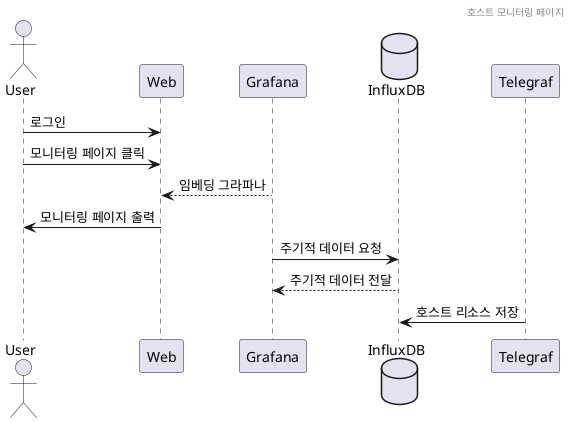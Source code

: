 @startuml

header 호스트 모니터링 페이지

actor User
participant Web
participant Grafana
database InfluxDB
participant Telegraf

User -> Web : 로그인
User -> Web : 모니터링 페이지 클릭
Grafana --> Web : 임베딩 그라파나
Web -> User : 모니터링 페이지 출력
Grafana -> InfluxDB : 주기적 데이터 요청
InfluxDB --> Grafana : 주기적 데이터 전달
Telegraf -> InfluxDB : 호스트 리소스 저장
@enduml